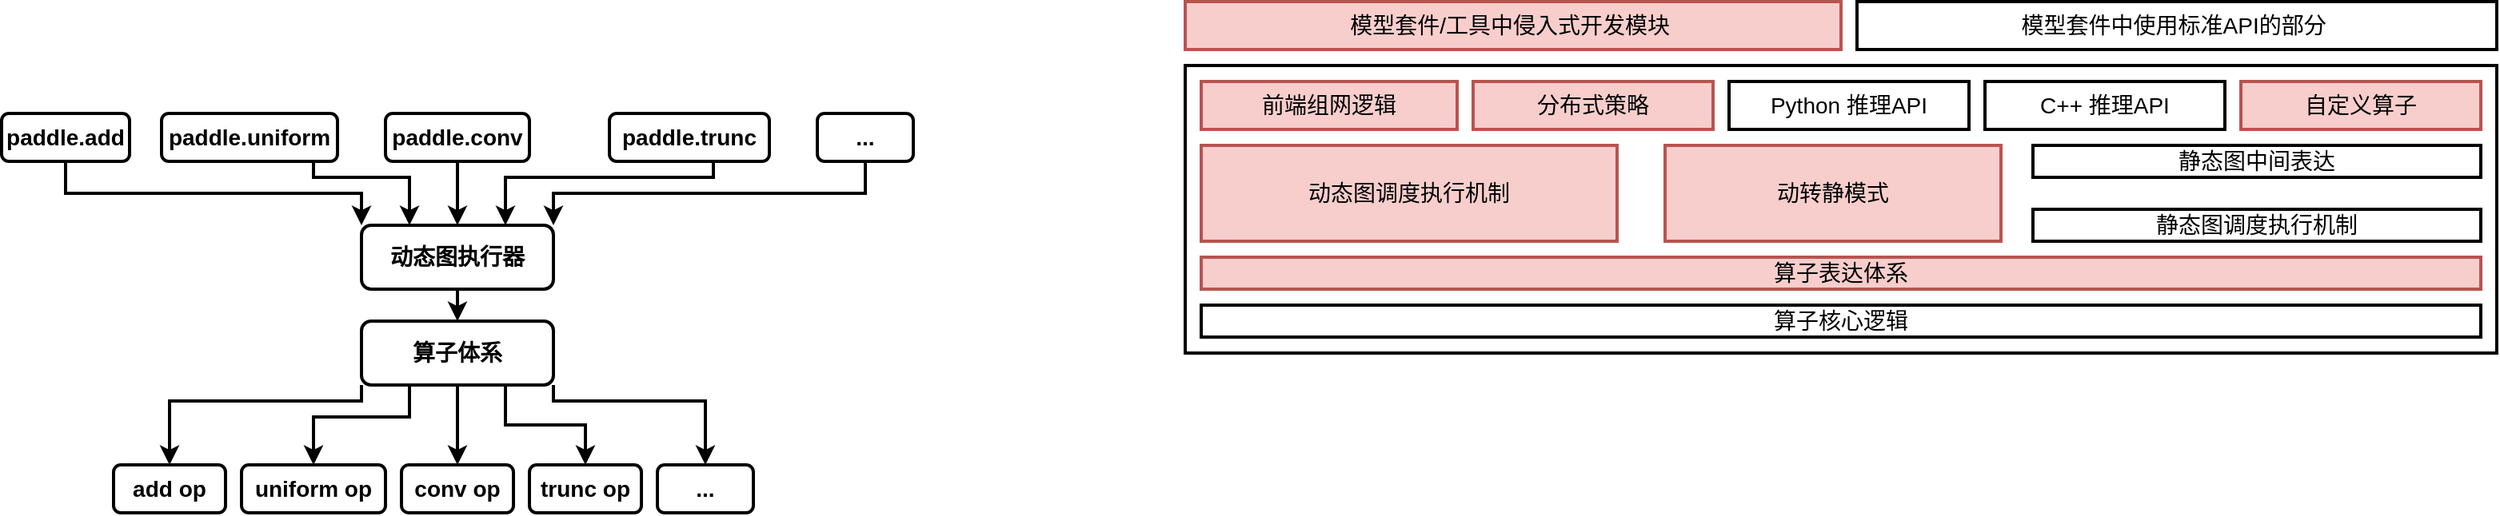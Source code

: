 <mxfile version="20.0.4" type="github">
  <diagram id="PdoD2k2y9Z0wsaibSQwX" name="Page-1">
    <mxGraphModel dx="946" dy="589" grid="1" gridSize="10" guides="1" tooltips="1" connect="1" arrows="1" fold="1" page="1" pageScale="1" pageWidth="850" pageHeight="1100" math="0" shadow="0">
      <root>
        <mxCell id="0" />
        <mxCell id="1" parent="0" />
        <mxCell id="z_bUYEb38IMCgXF8E90Z-13" style="edgeStyle=orthogonalEdgeStyle;rounded=0;orthogonalLoop=1;jettySize=auto;html=1;exitX=0.5;exitY=1;exitDx=0;exitDy=0;entryX=0;entryY=0;entryDx=0;entryDy=0;fontStyle=1;fontSize=14;strokeWidth=2;" edge="1" parent="1" source="z_bUYEb38IMCgXF8E90Z-1" target="z_bUYEb38IMCgXF8E90Z-11">
          <mxGeometry relative="1" as="geometry" />
        </mxCell>
        <mxCell id="z_bUYEb38IMCgXF8E90Z-1" value="paddle.add" style="rounded=1;whiteSpace=wrap;html=1;fontStyle=1;fontSize=14;strokeWidth=2;" vertex="1" parent="1">
          <mxGeometry x="20" y="200" width="80" height="30" as="geometry" />
        </mxCell>
        <mxCell id="z_bUYEb38IMCgXF8E90Z-14" style="edgeStyle=orthogonalEdgeStyle;rounded=0;orthogonalLoop=1;jettySize=auto;html=1;exitX=0.5;exitY=1;exitDx=0;exitDy=0;entryX=0.25;entryY=0;entryDx=0;entryDy=0;fontStyle=1;fontSize=14;strokeWidth=2;" edge="1" parent="1" source="z_bUYEb38IMCgXF8E90Z-2" target="z_bUYEb38IMCgXF8E90Z-11">
          <mxGeometry relative="1" as="geometry">
            <mxPoint x="250" y="270" as="targetPoint" />
            <Array as="points">
              <mxPoint x="215" y="240" />
              <mxPoint x="275" y="240" />
            </Array>
          </mxGeometry>
        </mxCell>
        <mxCell id="z_bUYEb38IMCgXF8E90Z-2" value="paddle.uniform" style="rounded=1;whiteSpace=wrap;html=1;fontStyle=1;fontSize=14;strokeWidth=2;" vertex="1" parent="1">
          <mxGeometry x="120" y="200" width="110" height="30" as="geometry" />
        </mxCell>
        <mxCell id="z_bUYEb38IMCgXF8E90Z-15" style="edgeStyle=orthogonalEdgeStyle;rounded=0;orthogonalLoop=1;jettySize=auto;html=1;exitX=0.5;exitY=1;exitDx=0;exitDy=0;entryX=0.5;entryY=0;entryDx=0;entryDy=0;fontStyle=1;fontSize=14;strokeWidth=2;" edge="1" parent="1" source="z_bUYEb38IMCgXF8E90Z-3" target="z_bUYEb38IMCgXF8E90Z-11">
          <mxGeometry relative="1" as="geometry" />
        </mxCell>
        <mxCell id="z_bUYEb38IMCgXF8E90Z-3" value="paddle.conv" style="rounded=1;whiteSpace=wrap;html=1;fontStyle=1;fontSize=14;strokeWidth=2;" vertex="1" parent="1">
          <mxGeometry x="260" y="200" width="90" height="30" as="geometry" />
        </mxCell>
        <mxCell id="z_bUYEb38IMCgXF8E90Z-16" style="edgeStyle=orthogonalEdgeStyle;rounded=0;orthogonalLoop=1;jettySize=auto;html=1;exitX=0.5;exitY=1;exitDx=0;exitDy=0;entryX=0.75;entryY=0;entryDx=0;entryDy=0;fontStyle=1;fontSize=14;strokeWidth=2;" edge="1" parent="1" source="z_bUYEb38IMCgXF8E90Z-4" target="z_bUYEb38IMCgXF8E90Z-11">
          <mxGeometry relative="1" as="geometry">
            <Array as="points">
              <mxPoint x="465" y="240" />
              <mxPoint x="335" y="240" />
            </Array>
          </mxGeometry>
        </mxCell>
        <mxCell id="z_bUYEb38IMCgXF8E90Z-4" value="paddle.trunc" style="rounded=1;whiteSpace=wrap;html=1;fontStyle=1;fontSize=14;strokeWidth=2;" vertex="1" parent="1">
          <mxGeometry x="400" y="200" width="100" height="30" as="geometry" />
        </mxCell>
        <mxCell id="z_bUYEb38IMCgXF8E90Z-17" style="edgeStyle=orthogonalEdgeStyle;rounded=0;orthogonalLoop=1;jettySize=auto;html=1;exitX=0.5;exitY=1;exitDx=0;exitDy=0;entryX=1;entryY=0;entryDx=0;entryDy=0;fontStyle=1;fontSize=14;strokeWidth=2;" edge="1" parent="1" source="z_bUYEb38IMCgXF8E90Z-5" target="z_bUYEb38IMCgXF8E90Z-11">
          <mxGeometry relative="1" as="geometry" />
        </mxCell>
        <mxCell id="z_bUYEb38IMCgXF8E90Z-5" value="..." style="rounded=1;whiteSpace=wrap;html=1;fontStyle=1;fontSize=14;strokeWidth=2;" vertex="1" parent="1">
          <mxGeometry x="530" y="200" width="60" height="30" as="geometry" />
        </mxCell>
        <mxCell id="z_bUYEb38IMCgXF8E90Z-6" value="add op" style="rounded=1;whiteSpace=wrap;html=1;fontStyle=1;fontSize=14;strokeWidth=2;" vertex="1" parent="1">
          <mxGeometry x="90" y="420" width="70" height="30" as="geometry" />
        </mxCell>
        <mxCell id="z_bUYEb38IMCgXF8E90Z-7" value="uniform op" style="rounded=1;whiteSpace=wrap;html=1;fontStyle=1;fontSize=14;strokeWidth=2;" vertex="1" parent="1">
          <mxGeometry x="170" y="420" width="90" height="30" as="geometry" />
        </mxCell>
        <mxCell id="z_bUYEb38IMCgXF8E90Z-8" value="conv op" style="rounded=1;whiteSpace=wrap;html=1;fontStyle=1;fontSize=14;strokeWidth=2;" vertex="1" parent="1">
          <mxGeometry x="270" y="420" width="70" height="30" as="geometry" />
        </mxCell>
        <mxCell id="z_bUYEb38IMCgXF8E90Z-9" value="trunc op" style="rounded=1;whiteSpace=wrap;html=1;fontStyle=1;fontSize=14;strokeWidth=2;" vertex="1" parent="1">
          <mxGeometry x="350" y="420" width="70" height="30" as="geometry" />
        </mxCell>
        <mxCell id="z_bUYEb38IMCgXF8E90Z-10" value="..." style="rounded=1;whiteSpace=wrap;html=1;fontStyle=1;fontSize=14;strokeWidth=2;" vertex="1" parent="1">
          <mxGeometry x="430" y="420" width="60" height="30" as="geometry" />
        </mxCell>
        <mxCell id="z_bUYEb38IMCgXF8E90Z-18" style="edgeStyle=orthogonalEdgeStyle;rounded=0;orthogonalLoop=1;jettySize=auto;html=1;exitX=0.5;exitY=1;exitDx=0;exitDy=0;entryX=0.5;entryY=0;entryDx=0;entryDy=0;fontStyle=1;fontSize=14;strokeWidth=2;" edge="1" parent="1" source="z_bUYEb38IMCgXF8E90Z-11" target="z_bUYEb38IMCgXF8E90Z-12">
          <mxGeometry relative="1" as="geometry" />
        </mxCell>
        <mxCell id="z_bUYEb38IMCgXF8E90Z-11" value="动态图执行器" style="rounded=1;whiteSpace=wrap;html=1;fontStyle=1;fontSize=14;strokeWidth=2;" vertex="1" parent="1">
          <mxGeometry x="245" y="270" width="120" height="40" as="geometry" />
        </mxCell>
        <mxCell id="z_bUYEb38IMCgXF8E90Z-19" style="edgeStyle=orthogonalEdgeStyle;rounded=0;orthogonalLoop=1;jettySize=auto;html=1;exitX=0.5;exitY=1;exitDx=0;exitDy=0;entryX=0.5;entryY=0;entryDx=0;entryDy=0;fontStyle=1;fontSize=14;strokeWidth=2;" edge="1" parent="1" source="z_bUYEb38IMCgXF8E90Z-12" target="z_bUYEb38IMCgXF8E90Z-8">
          <mxGeometry relative="1" as="geometry" />
        </mxCell>
        <mxCell id="z_bUYEb38IMCgXF8E90Z-21" style="edgeStyle=orthogonalEdgeStyle;rounded=0;orthogonalLoop=1;jettySize=auto;html=1;exitX=0.25;exitY=1;exitDx=0;exitDy=0;entryX=0.5;entryY=0;entryDx=0;entryDy=0;fontStyle=1;fontSize=14;strokeWidth=2;" edge="1" parent="1" source="z_bUYEb38IMCgXF8E90Z-12" target="z_bUYEb38IMCgXF8E90Z-7">
          <mxGeometry relative="1" as="geometry">
            <Array as="points">
              <mxPoint x="275" y="390" />
              <mxPoint x="215" y="390" />
            </Array>
          </mxGeometry>
        </mxCell>
        <mxCell id="z_bUYEb38IMCgXF8E90Z-22" style="edgeStyle=orthogonalEdgeStyle;rounded=0;orthogonalLoop=1;jettySize=auto;html=1;exitX=0;exitY=1;exitDx=0;exitDy=0;entryX=0.5;entryY=0;entryDx=0;entryDy=0;fontStyle=1;fontSize=14;strokeWidth=2;" edge="1" parent="1" source="z_bUYEb38IMCgXF8E90Z-12" target="z_bUYEb38IMCgXF8E90Z-6">
          <mxGeometry relative="1" as="geometry">
            <Array as="points">
              <mxPoint x="245" y="380" />
              <mxPoint x="125" y="380" />
            </Array>
          </mxGeometry>
        </mxCell>
        <mxCell id="z_bUYEb38IMCgXF8E90Z-24" style="edgeStyle=orthogonalEdgeStyle;rounded=0;orthogonalLoop=1;jettySize=auto;html=1;exitX=0.75;exitY=1;exitDx=0;exitDy=0;entryX=0.5;entryY=0;entryDx=0;entryDy=0;fontStyle=1;fontSize=14;strokeWidth=2;" edge="1" parent="1" source="z_bUYEb38IMCgXF8E90Z-12" target="z_bUYEb38IMCgXF8E90Z-9">
          <mxGeometry relative="1" as="geometry" />
        </mxCell>
        <mxCell id="z_bUYEb38IMCgXF8E90Z-25" style="edgeStyle=orthogonalEdgeStyle;rounded=0;orthogonalLoop=1;jettySize=auto;html=1;exitX=1;exitY=1;exitDx=0;exitDy=0;entryX=0.5;entryY=0;entryDx=0;entryDy=0;fontStyle=1;fontSize=14;strokeWidth=2;" edge="1" parent="1" source="z_bUYEb38IMCgXF8E90Z-12" target="z_bUYEb38IMCgXF8E90Z-10">
          <mxGeometry relative="1" as="geometry">
            <Array as="points">
              <mxPoint x="365" y="380" />
              <mxPoint x="460" y="380" />
            </Array>
          </mxGeometry>
        </mxCell>
        <mxCell id="z_bUYEb38IMCgXF8E90Z-12" value="算子体系" style="rounded=1;whiteSpace=wrap;html=1;fontStyle=1;fontSize=14;strokeWidth=2;" vertex="1" parent="1">
          <mxGeometry x="245" y="330" width="120" height="40" as="geometry" />
        </mxCell>
        <mxCell id="z_bUYEb38IMCgXF8E90Z-49" value="" style="rounded=0;whiteSpace=wrap;html=1;fontSize=14;strokeWidth=2;" vertex="1" parent="1">
          <mxGeometry x="760" y="170" width="820" height="180" as="geometry" />
        </mxCell>
        <mxCell id="z_bUYEb38IMCgXF8E90Z-50" value="前端组网逻辑" style="rounded=0;whiteSpace=wrap;html=1;fontSize=14;strokeWidth=2;fillColor=#f8cecc;strokeColor=#b85450;" vertex="1" parent="1">
          <mxGeometry x="770" y="180" width="160" height="30" as="geometry" />
        </mxCell>
        <mxCell id="z_bUYEb38IMCgXF8E90Z-51" value="分布式策略" style="rounded=0;whiteSpace=wrap;html=1;fontSize=14;strokeWidth=2;fillColor=#f8cecc;strokeColor=#b85450;" vertex="1" parent="1">
          <mxGeometry x="940" y="180" width="150" height="30" as="geometry" />
        </mxCell>
        <mxCell id="z_bUYEb38IMCgXF8E90Z-52" value="Python 推理API&lt;span style=&quot;color: rgba(0, 0, 0, 0); font-family: monospace; font-size: 0px; text-align: start;&quot;&gt;%3CmxGraphModel%3E%3Croot%3E%3CmxCell%20id%3D%220%22%2F%3E%3CmxCell%20id%3D%221%22%20parent%3D%220%22%2F%3E%3CmxCell%20id%3D%222%22%20value%3D%22Python%20%E5%88%86%E5%B8%83%E5%BC%8F%E7%AD%96%E7%95%A5%20API%22%20style%3D%22rounded%3D0%3BwhiteSpace%3Dwrap%3Bhtml%3D1%3BfontSize%3D14%3BstrokeWidth%3D2%3B%22%20vertex%3D%221%22%20parent%3D%221%22%3E%3CmxGeometry%20x%3D%22940%22%20y%3D%22180%22%20width%3D%22150%22%20height%3D%2230%22%20as%3D%22geometry%22%2F%3E%3C%2FmxCell%3E%3C%2Froot%3E%3C%2FmxGraphModel%3E&lt;/span&gt;" style="rounded=0;whiteSpace=wrap;html=1;fontSize=14;strokeWidth=2;" vertex="1" parent="1">
          <mxGeometry x="1100" y="180" width="150" height="30" as="geometry" />
        </mxCell>
        <mxCell id="z_bUYEb38IMCgXF8E90Z-53" value="C++ 推理API&lt;span style=&quot;color: rgba(0, 0, 0, 0); font-family: monospace; font-size: 0px; text-align: start;&quot;&gt;%3CmxGraphModel%3E%3Croot%3E%3CmxCell%20id%3D%220%22%2F%3E%3CmxCell%20id%3D%221%22%20parent%3D%220%22%2F%3E%3CmxCell%20id%3D%222%22%20value%3D%22Python%20%E5%88%86%E5%B8%83%E5%BC%8F%E7%AD%96%E7%95%A5%20API%22%20style%3D%22rounded%3D0%3BwhiteSpace%3Dwrap%3Bhtml%3D1%3BfontSize%3D14%3BstrokeWidth%3D2%3B%22%20vertex%3D%221%22%20parent%3D%221%22%3E%3CmxGeometry%20x%3D%22940%22%20y%3D%22180%22%20width%3D%22150%22%20height%3D%2230%22%20as%3D%22geometry%22%2F%3E%3C%2FmxCell%3E%3C%2Froot%3E%3C%2FmxGraphModel%3E&lt;/span&gt;" style="rounded=0;whiteSpace=wrap;html=1;fontSize=14;strokeWidth=2;" vertex="1" parent="1">
          <mxGeometry x="1260" y="180" width="150" height="30" as="geometry" />
        </mxCell>
        <mxCell id="z_bUYEb38IMCgXF8E90Z-55" value="自定义算子" style="rounded=0;whiteSpace=wrap;html=1;fontSize=14;strokeWidth=2;fillColor=#f8cecc;strokeColor=#b85450;" vertex="1" parent="1">
          <mxGeometry x="1420" y="180" width="150" height="30" as="geometry" />
        </mxCell>
        <mxCell id="z_bUYEb38IMCgXF8E90Z-56" value="动态图调度执行机制" style="rounded=0;whiteSpace=wrap;html=1;fontSize=14;strokeWidth=2;fillColor=#f8cecc;strokeColor=#b85450;" vertex="1" parent="1">
          <mxGeometry x="770" y="220" width="260" height="60" as="geometry" />
        </mxCell>
        <mxCell id="z_bUYEb38IMCgXF8E90Z-57" value="静态图调度执行机制" style="rounded=0;whiteSpace=wrap;html=1;fontSize=14;strokeWidth=2;" vertex="1" parent="1">
          <mxGeometry x="1290" y="260" width="280" height="20" as="geometry" />
        </mxCell>
        <mxCell id="z_bUYEb38IMCgXF8E90Z-58" value="静态图中间表达" style="rounded=0;whiteSpace=wrap;html=1;fontSize=14;strokeWidth=2;" vertex="1" parent="1">
          <mxGeometry x="1290" y="220" width="280" height="20" as="geometry" />
        </mxCell>
        <mxCell id="z_bUYEb38IMCgXF8E90Z-59" value="算子表达体系" style="rounded=0;whiteSpace=wrap;html=1;fontSize=14;strokeWidth=2;fillColor=#f8cecc;strokeColor=#b85450;" vertex="1" parent="1">
          <mxGeometry x="770" y="290" width="800" height="20" as="geometry" />
        </mxCell>
        <mxCell id="z_bUYEb38IMCgXF8E90Z-60" value="算子核心逻辑" style="rounded=0;whiteSpace=wrap;html=1;fontSize=14;strokeWidth=2;" vertex="1" parent="1">
          <mxGeometry x="770" y="320" width="800" height="20" as="geometry" />
        </mxCell>
        <mxCell id="z_bUYEb38IMCgXF8E90Z-61" value="动转静模式" style="rounded=0;whiteSpace=wrap;html=1;fontSize=14;strokeWidth=2;fillColor=#f8cecc;strokeColor=#b85450;" vertex="1" parent="1">
          <mxGeometry x="1060" y="220" width="210" height="60" as="geometry" />
        </mxCell>
        <mxCell id="z_bUYEb38IMCgXF8E90Z-62" value="模型套件/工具中侵入式开发模块&amp;nbsp;" style="rounded=0;whiteSpace=wrap;html=1;fontSize=14;strokeWidth=2;fillColor=#f8cecc;strokeColor=#b85450;" vertex="1" parent="1">
          <mxGeometry x="760" y="130" width="410" height="30" as="geometry" />
        </mxCell>
        <mxCell id="z_bUYEb38IMCgXF8E90Z-64" value="模型套件中使用标准API的部分&amp;nbsp;" style="rounded=0;whiteSpace=wrap;html=1;fontSize=14;strokeWidth=2;" vertex="1" parent="1">
          <mxGeometry x="1180" y="130" width="400" height="30" as="geometry" />
        </mxCell>
      </root>
    </mxGraphModel>
  </diagram>
</mxfile>
